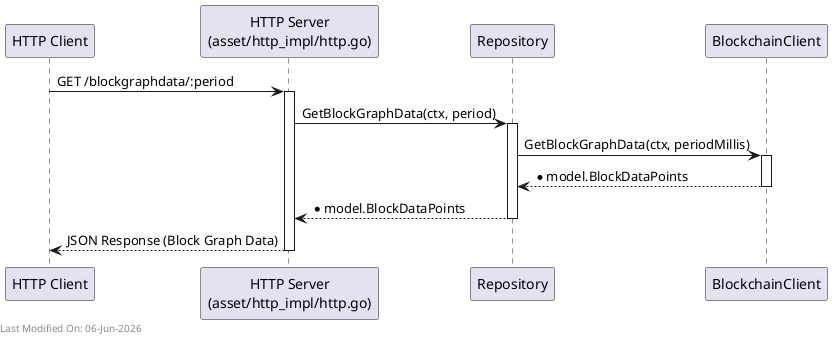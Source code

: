 @startuml
participant "HTTP Client" as Client
participant "HTTP Server\n(asset/http_impl/http.go)" as HTTPServer
participant "Repository" as Repo
participant "BlockchainClient" as BC

Client -> HTTPServer : GET /blockgraphdata/:period
activate HTTPServer
HTTPServer -> Repo : GetBlockGraphData(ctx, period)
activate Repo
Repo -> BC : GetBlockGraphData(ctx, periodMillis)
activate BC
BC --> Repo : *model.BlockDataPoints
deactivate BC
Repo --> HTTPServer : *model.BlockDataPoints
deactivate Repo
HTTPServer --> Client : JSON Response (Block Graph Data)
deactivate HTTPServer

left footer Last Modified On: %date("dd-MMM-yyyy")

@enduml
